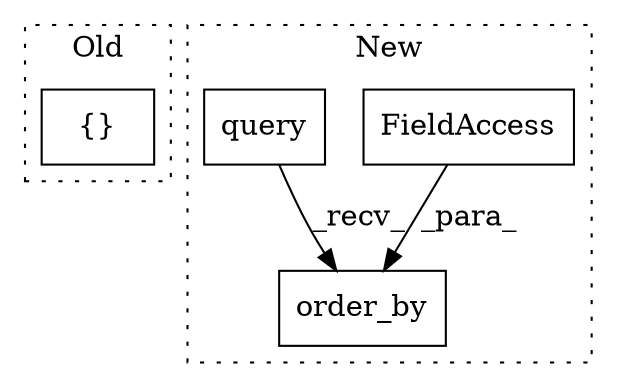 digraph G {
subgraph cluster0 {
1 [label="{}" a="4" s="3646,3666" l="1,1" shape="box"];
label = "Old";
style="dotted";
}
subgraph cluster1 {
2 [label="order_by" a="32" s="3450,3466" l="9,1" shape="box"];
3 [label="FieldAccess" a="22" s="3459" l="7" shape="box"];
4 [label="query" a="32" s="3438,3448" l="6,1" shape="box"];
label = "New";
style="dotted";
}
3 -> 2 [label="_para_"];
4 -> 2 [label="_recv_"];
}